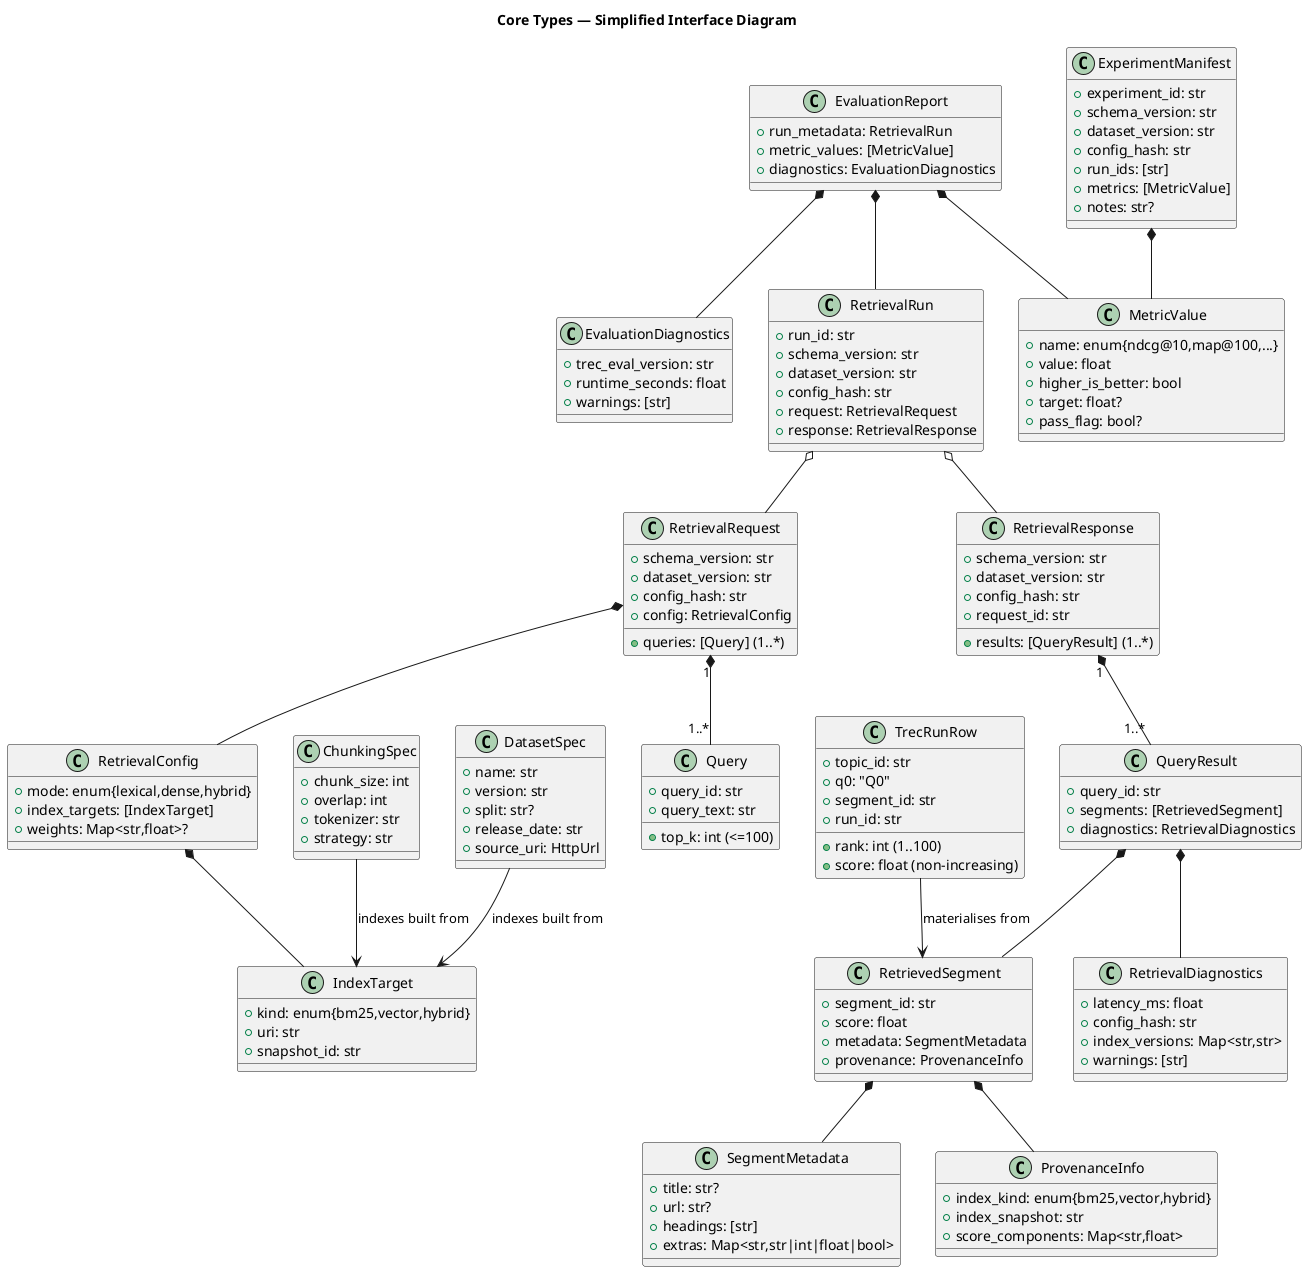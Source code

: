 @startuml
title Core Types — Simplified Interface Diagram

' Note: HttpUrl refers to Pydantic's validated URL type (not unconstrained string)

class DatasetSpec {
  +name: str
  +version: str
  +split: str?
  +release_date: str
  +source_uri: HttpUrl
}

class IndexTarget {
  +kind: enum{bm25,vector,hybrid}
  +uri: str
  +snapshot_id: str
}


class SegmentMetadata {
  +title: str?
  +url: str?
  +headings: [str]
  +extras: Map<str,str|int|float|bool>
}

class ChunkingSpec {
  +chunk_size: int
  +overlap: int
  +tokenizer: str
  +strategy: str
}

class ProvenanceInfo {
  +index_kind: enum{bm25,vector,hybrid}
  +index_snapshot: str
  +score_components: Map<str,float>
}

class RetrievedSegment {
  +segment_id: str
  +score: float
  +metadata: SegmentMetadata
  +provenance: ProvenanceInfo
}

class RetrievalDiagnostics {
  +latency_ms: float
  +config_hash: str
  +index_versions: Map<str,str>
  +warnings: [str]
}

class RetrievalConfig {
  +mode: enum{lexical,dense,hybrid}
  +index_targets: [IndexTarget]
  +weights: Map<str,float>?
}

class Query {
  +query_id: str
  +query_text: str
  +top_k: int (<=100)
}

class RetrievalRequest {
  +schema_version: str
  +dataset_version: str
  +config_hash: str
  +config: RetrievalConfig
  +queries: [Query] (1..*)
}

class QueryResult {
  +query_id: str
  +segments: [RetrievedSegment]
  +diagnostics: RetrievalDiagnostics
}

class RetrievalResponse {
  +schema_version: str
  +dataset_version: str
  +config_hash: str
  +request_id: str
  +results: [QueryResult] (1..*)
}


class TrecRunRow {
  +topic_id: str
  +q0: "Q0"
  +segment_id: str
  +rank: int (1..100)
  +score: float (non-increasing)
  +run_id: str
}

class MetricValue {
  +name: enum{ndcg@10,map@100,...}
  +value: float
  +higher_is_better: bool
  +target: float?
  +pass_flag: bool?
}

class EvaluationDiagnostics {
  +trec_eval_version: str
  +runtime_seconds: float
  +warnings: [str]
}

class RetrievalRun {
  +run_id: str
  +schema_version: str
  +dataset_version: str
  +config_hash: str
  +request: RetrievalRequest
  +response: RetrievalResponse
}

class EvaluationReport {
  +run_metadata: RetrievalRun
  +metric_values: [MetricValue]
  +diagnostics: EvaluationDiagnostics
}

class ExperimentManifest {
  +experiment_id: str
  +schema_version: str
  +dataset_version: str
  +config_hash: str
  +run_ids: [str]
  +metrics: [MetricValue]
  +notes: str?
}

RetrievalConfig *-- IndexTarget
RetrievalRequest *-- RetrievalConfig
RetrievalRequest "1" *-- "1..*" Query
RetrievedSegment *-- SegmentMetadata
RetrievedSegment *-- ProvenanceInfo
QueryResult *-- RetrievedSegment
QueryResult *-- RetrievalDiagnostics
RetrievalResponse "1" *-- "1..*" QueryResult
RetrievalRun o-- RetrievalRequest
RetrievalRun o-- RetrievalResponse
EvaluationReport *-- RetrievalRun
EvaluationReport *-- MetricValue
EvaluationReport *-- EvaluationDiagnostics
ExperimentManifest *-- MetricValue

DatasetSpec --> IndexTarget : indexes built from
ChunkingSpec --> IndexTarget : indexes built from

TrecRunRow --> RetrievedSegment : materialises from


@enduml

